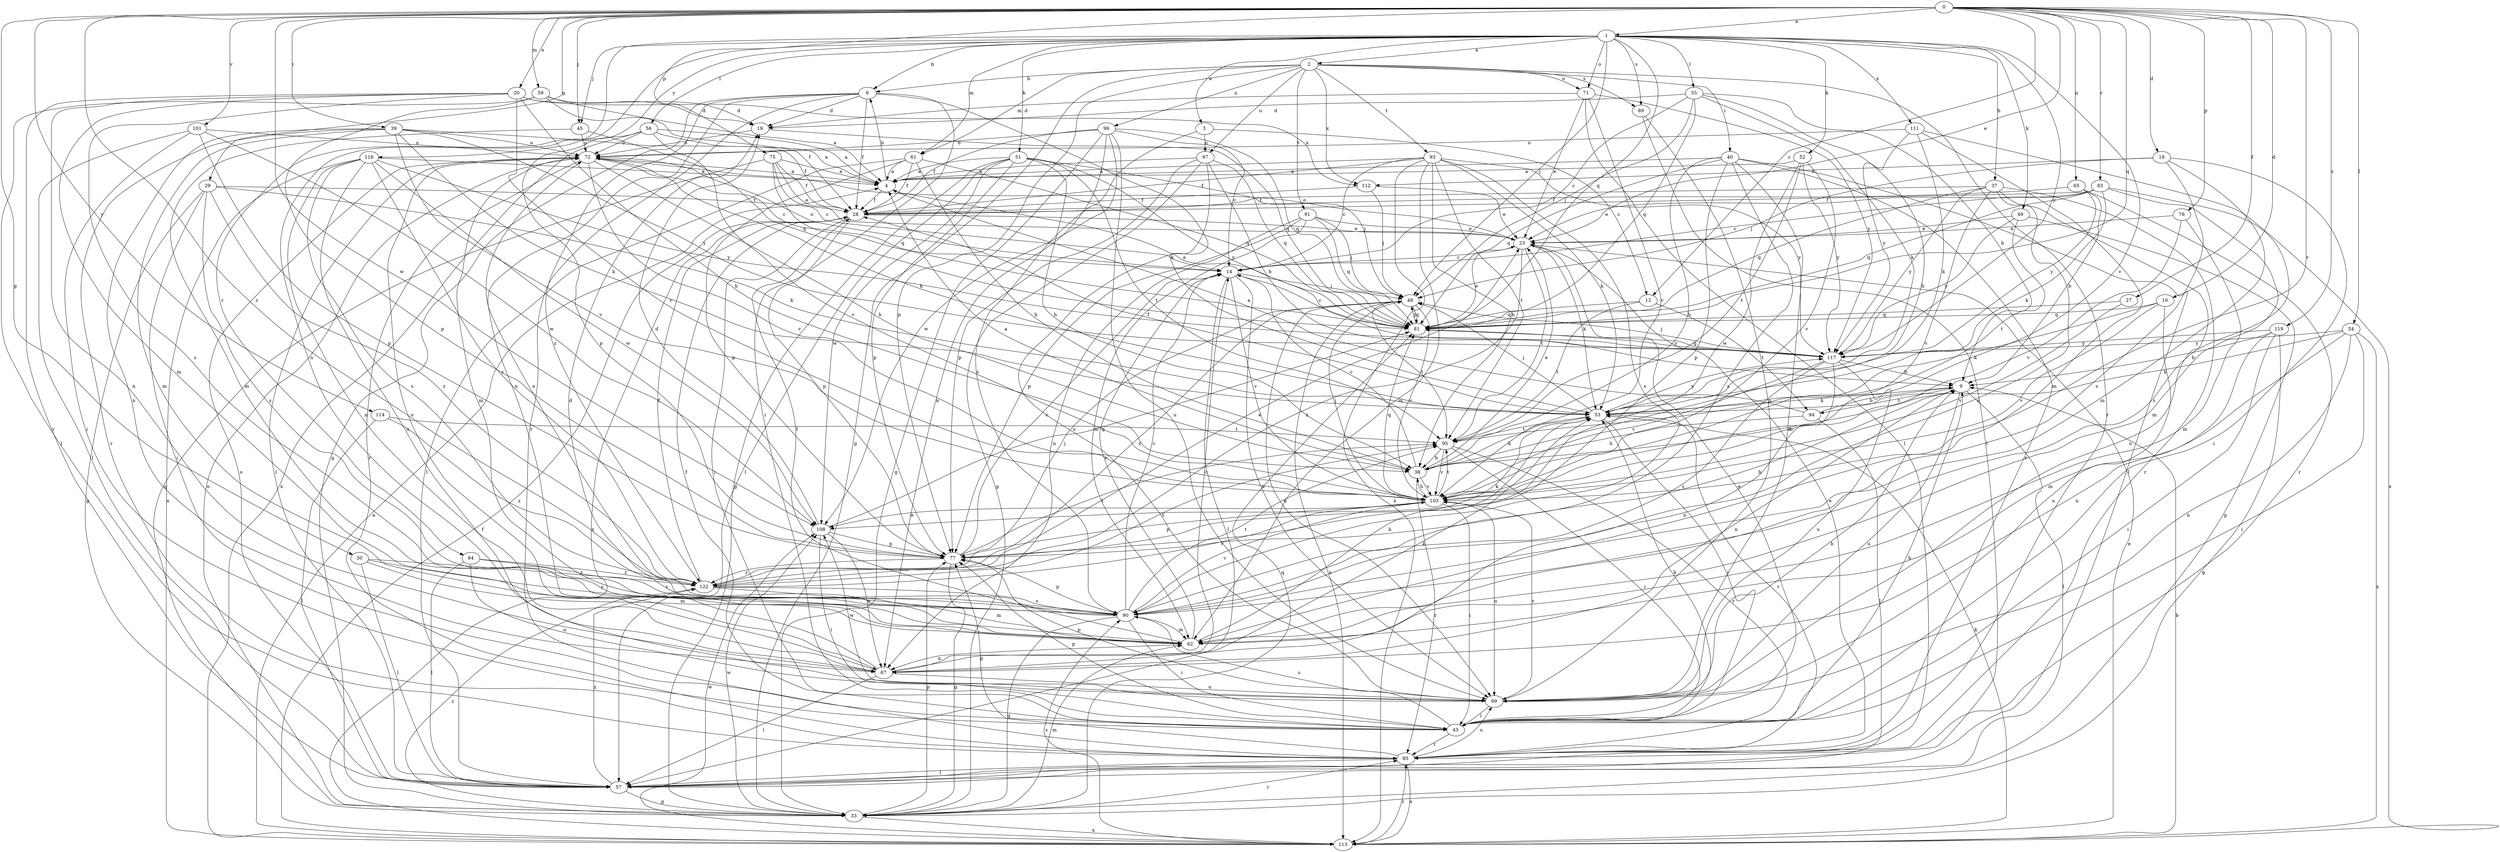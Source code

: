 strict digraph  {
0;
1;
2;
3;
4;
6;
9;
12;
14;
16;
18;
19;
20;
23;
27;
28;
29;
30;
33;
37;
38;
39;
40;
43;
45;
48;
49;
51;
52;
53;
54;
55;
56;
57;
59;
61;
62;
65;
67;
71;
72;
75;
76;
77;
81;
83;
84;
85;
89;
90;
91;
93;
94;
95;
96;
97;
99;
101;
103;
108;
111;
112;
113;
114;
116;
117;
119;
122;
0 -> 1  [label=a];
0 -> 12  [label=c];
0 -> 16  [label=d];
0 -> 18  [label=d];
0 -> 20  [label=e];
0 -> 23  [label=e];
0 -> 27  [label=f];
0 -> 29  [label=g];
0 -> 30  [label=g];
0 -> 39  [label=i];
0 -> 45  [label=j];
0 -> 54  [label=l];
0 -> 59  [label=m];
0 -> 65  [label=n];
0 -> 75  [label=p];
0 -> 76  [label=p];
0 -> 81  [label=q];
0 -> 83  [label=r];
0 -> 101  [label=v];
0 -> 103  [label=v];
0 -> 108  [label=w];
0 -> 114  [label=y];
0 -> 119  [label=z];
0 -> 122  [label=z];
1 -> 2  [label=a];
1 -> 3  [label=a];
1 -> 6  [label=b];
1 -> 37  [label=h];
1 -> 45  [label=j];
1 -> 48  [label=j];
1 -> 49  [label=k];
1 -> 51  [label=k];
1 -> 52  [label=k];
1 -> 55  [label=l];
1 -> 56  [label=l];
1 -> 61  [label=m];
1 -> 67  [label=n];
1 -> 71  [label=o];
1 -> 81  [label=q];
1 -> 84  [label=r];
1 -> 89  [label=s];
1 -> 103  [label=v];
1 -> 111  [label=x];
1 -> 116  [label=y];
1 -> 117  [label=y];
2 -> 6  [label=b];
2 -> 33  [label=g];
2 -> 40  [label=i];
2 -> 61  [label=m];
2 -> 71  [label=o];
2 -> 77  [label=p];
2 -> 85  [label=r];
2 -> 89  [label=s];
2 -> 91  [label=t];
2 -> 93  [label=t];
2 -> 96  [label=u];
2 -> 97  [label=u];
2 -> 112  [label=x];
3 -> 12  [label=c];
3 -> 90  [label=s];
3 -> 97  [label=u];
4 -> 6  [label=b];
4 -> 28  [label=f];
6 -> 19  [label=d];
6 -> 28  [label=f];
6 -> 33  [label=g];
6 -> 43  [label=i];
6 -> 53  [label=k];
6 -> 67  [label=n];
6 -> 85  [label=r];
6 -> 122  [label=z];
9 -> 53  [label=k];
9 -> 57  [label=l];
9 -> 67  [label=n];
9 -> 94  [label=t];
9 -> 99  [label=u];
12 -> 81  [label=q];
12 -> 94  [label=t];
12 -> 95  [label=t];
14 -> 48  [label=j];
14 -> 57  [label=l];
14 -> 72  [label=o];
14 -> 99  [label=u];
14 -> 103  [label=v];
16 -> 53  [label=k];
16 -> 81  [label=q];
16 -> 99  [label=u];
16 -> 103  [label=v];
18 -> 43  [label=i];
18 -> 48  [label=j];
18 -> 62  [label=m];
18 -> 90  [label=s];
18 -> 112  [label=x];
19 -> 72  [label=o];
19 -> 81  [label=q];
20 -> 19  [label=d];
20 -> 38  [label=h];
20 -> 57  [label=l];
20 -> 62  [label=m];
20 -> 67  [label=n];
20 -> 90  [label=s];
20 -> 103  [label=v];
20 -> 112  [label=x];
23 -> 14  [label=c];
23 -> 53  [label=k];
23 -> 72  [label=o];
23 -> 95  [label=t];
23 -> 122  [label=z];
27 -> 81  [label=q];
27 -> 103  [label=v];
28 -> 23  [label=e];
28 -> 43  [label=i];
28 -> 77  [label=p];
28 -> 113  [label=x];
29 -> 28  [label=f];
29 -> 33  [label=g];
29 -> 43  [label=i];
29 -> 53  [label=k];
29 -> 90  [label=s];
29 -> 122  [label=z];
30 -> 57  [label=l];
30 -> 62  [label=m];
30 -> 90  [label=s];
30 -> 122  [label=z];
33 -> 62  [label=m];
33 -> 72  [label=o];
33 -> 77  [label=p];
33 -> 81  [label=q];
33 -> 85  [label=r];
33 -> 108  [label=w];
33 -> 113  [label=x];
33 -> 122  [label=z];
37 -> 28  [label=f];
37 -> 81  [label=q];
37 -> 85  [label=r];
37 -> 90  [label=s];
37 -> 99  [label=u];
37 -> 103  [label=v];
37 -> 117  [label=y];
38 -> 4  [label=a];
38 -> 9  [label=b];
38 -> 14  [label=c];
38 -> 23  [label=e];
38 -> 53  [label=k];
38 -> 85  [label=r];
38 -> 103  [label=v];
39 -> 4  [label=a];
39 -> 53  [label=k];
39 -> 62  [label=m];
39 -> 67  [label=n];
39 -> 72  [label=o];
39 -> 85  [label=r];
39 -> 103  [label=v];
39 -> 117  [label=y];
40 -> 4  [label=a];
40 -> 38  [label=h];
40 -> 57  [label=l];
40 -> 77  [label=p];
40 -> 81  [label=q];
40 -> 85  [label=r];
40 -> 90  [label=s];
40 -> 99  [label=u];
43 -> 9  [label=b];
43 -> 23  [label=e];
43 -> 28  [label=f];
43 -> 53  [label=k];
43 -> 77  [label=p];
43 -> 85  [label=r];
43 -> 90  [label=s];
45 -> 62  [label=m];
45 -> 72  [label=o];
45 -> 81  [label=q];
48 -> 81  [label=q];
48 -> 95  [label=t];
48 -> 99  [label=u];
48 -> 103  [label=v];
48 -> 113  [label=x];
48 -> 122  [label=z];
49 -> 23  [label=e];
49 -> 33  [label=g];
49 -> 95  [label=t];
49 -> 117  [label=y];
51 -> 4  [label=a];
51 -> 33  [label=g];
51 -> 38  [label=h];
51 -> 48  [label=j];
51 -> 57  [label=l];
51 -> 77  [label=p];
51 -> 95  [label=t];
51 -> 108  [label=w];
51 -> 117  [label=y];
52 -> 4  [label=a];
52 -> 95  [label=t];
52 -> 103  [label=v];
52 -> 108  [label=w];
52 -> 117  [label=y];
53 -> 28  [label=f];
53 -> 43  [label=i];
53 -> 48  [label=j];
53 -> 85  [label=r];
53 -> 95  [label=t];
53 -> 117  [label=y];
54 -> 43  [label=i];
54 -> 53  [label=k];
54 -> 62  [label=m];
54 -> 99  [label=u];
54 -> 113  [label=x];
54 -> 117  [label=y];
55 -> 9  [label=b];
55 -> 14  [label=c];
55 -> 19  [label=d];
55 -> 38  [label=h];
55 -> 48  [label=j];
55 -> 53  [label=k];
55 -> 81  [label=q];
56 -> 4  [label=a];
56 -> 28  [label=f];
56 -> 72  [label=o];
56 -> 77  [label=p];
56 -> 103  [label=v];
56 -> 113  [label=x];
57 -> 33  [label=g];
57 -> 72  [label=o];
57 -> 122  [label=z];
59 -> 4  [label=a];
59 -> 19  [label=d];
59 -> 28  [label=f];
59 -> 77  [label=p];
59 -> 85  [label=r];
61 -> 4  [label=a];
61 -> 28  [label=f];
61 -> 38  [label=h];
61 -> 57  [label=l];
61 -> 77  [label=p];
61 -> 81  [label=q];
62 -> 14  [label=c];
62 -> 28  [label=f];
62 -> 53  [label=k];
62 -> 67  [label=n];
65 -> 9  [label=b];
65 -> 28  [label=f];
65 -> 85  [label=r];
65 -> 117  [label=y];
67 -> 14  [label=c];
67 -> 19  [label=d];
67 -> 53  [label=k];
67 -> 57  [label=l];
67 -> 72  [label=o];
67 -> 99  [label=u];
71 -> 19  [label=d];
71 -> 23  [label=e];
71 -> 57  [label=l];
71 -> 103  [label=v];
71 -> 117  [label=y];
72 -> 4  [label=a];
72 -> 14  [label=c];
72 -> 38  [label=h];
72 -> 53  [label=k];
72 -> 57  [label=l];
72 -> 62  [label=m];
72 -> 85  [label=r];
72 -> 103  [label=v];
75 -> 4  [label=a];
75 -> 14  [label=c];
75 -> 23  [label=e];
75 -> 28  [label=f];
75 -> 33  [label=g];
75 -> 81  [label=q];
76 -> 23  [label=e];
76 -> 62  [label=m];
76 -> 103  [label=v];
77 -> 9  [label=b];
77 -> 14  [label=c];
77 -> 33  [label=g];
77 -> 53  [label=k];
77 -> 95  [label=t];
77 -> 122  [label=z];
81 -> 4  [label=a];
81 -> 14  [label=c];
81 -> 23  [label=e];
81 -> 48  [label=j];
81 -> 117  [label=y];
83 -> 14  [label=c];
83 -> 23  [label=e];
83 -> 28  [label=f];
83 -> 53  [label=k];
83 -> 62  [label=m];
83 -> 81  [label=q];
83 -> 90  [label=s];
84 -> 57  [label=l];
84 -> 90  [label=s];
84 -> 99  [label=u];
84 -> 122  [label=z];
85 -> 23  [label=e];
85 -> 57  [label=l];
85 -> 77  [label=p];
85 -> 99  [label=u];
85 -> 113  [label=x];
89 -> 57  [label=l];
89 -> 99  [label=u];
90 -> 14  [label=c];
90 -> 33  [label=g];
90 -> 43  [label=i];
90 -> 62  [label=m];
90 -> 72  [label=o];
90 -> 77  [label=p];
90 -> 95  [label=t];
90 -> 103  [label=v];
91 -> 23  [label=e];
91 -> 48  [label=j];
91 -> 62  [label=m];
91 -> 67  [label=n];
91 -> 77  [label=p];
91 -> 81  [label=q];
93 -> 4  [label=a];
93 -> 14  [label=c];
93 -> 28  [label=f];
93 -> 38  [label=h];
93 -> 53  [label=k];
93 -> 62  [label=m];
93 -> 90  [label=s];
93 -> 95  [label=t];
93 -> 113  [label=x];
93 -> 117  [label=y];
94 -> 4  [label=a];
94 -> 9  [label=b];
94 -> 38  [label=h];
94 -> 57  [label=l];
95 -> 38  [label=h];
95 -> 43  [label=i];
95 -> 85  [label=r];
95 -> 103  [label=v];
96 -> 14  [label=c];
96 -> 28  [label=f];
96 -> 33  [label=g];
96 -> 67  [label=n];
96 -> 72  [label=o];
96 -> 81  [label=q];
96 -> 99  [label=u];
96 -> 108  [label=w];
97 -> 4  [label=a];
97 -> 9  [label=b];
97 -> 33  [label=g];
97 -> 77  [label=p];
97 -> 81  [label=q];
97 -> 99  [label=u];
99 -> 9  [label=b];
99 -> 43  [label=i];
99 -> 77  [label=p];
99 -> 103  [label=v];
99 -> 108  [label=w];
101 -> 43  [label=i];
101 -> 57  [label=l];
101 -> 72  [label=o];
101 -> 77  [label=p];
101 -> 108  [label=w];
103 -> 38  [label=h];
103 -> 43  [label=i];
103 -> 48  [label=j];
103 -> 77  [label=p];
103 -> 81  [label=q];
103 -> 95  [label=t];
103 -> 99  [label=u];
103 -> 108  [label=w];
108 -> 19  [label=d];
108 -> 43  [label=i];
108 -> 67  [label=n];
108 -> 77  [label=p];
108 -> 81  [label=q];
111 -> 53  [label=k];
111 -> 62  [label=m];
111 -> 72  [label=o];
111 -> 113  [label=x];
111 -> 117  [label=y];
112 -> 23  [label=e];
112 -> 28  [label=f];
112 -> 48  [label=j];
113 -> 4  [label=a];
113 -> 9  [label=b];
113 -> 23  [label=e];
113 -> 28  [label=f];
113 -> 53  [label=k];
113 -> 85  [label=r];
113 -> 90  [label=s];
113 -> 108  [label=w];
114 -> 57  [label=l];
114 -> 95  [label=t];
114 -> 122  [label=z];
116 -> 4  [label=a];
116 -> 67  [label=n];
116 -> 90  [label=s];
116 -> 99  [label=u];
116 -> 108  [label=w];
116 -> 113  [label=x];
116 -> 117  [label=y];
116 -> 122  [label=z];
117 -> 9  [label=b];
117 -> 48  [label=j];
117 -> 67  [label=n];
117 -> 81  [label=q];
117 -> 90  [label=s];
117 -> 99  [label=u];
117 -> 103  [label=v];
119 -> 9  [label=b];
119 -> 33  [label=g];
119 -> 43  [label=i];
119 -> 67  [label=n];
119 -> 117  [label=y];
122 -> 23  [label=e];
122 -> 28  [label=f];
122 -> 48  [label=j];
122 -> 62  [label=m];
122 -> 90  [label=s];
122 -> 95  [label=t];
122 -> 103  [label=v];
}
